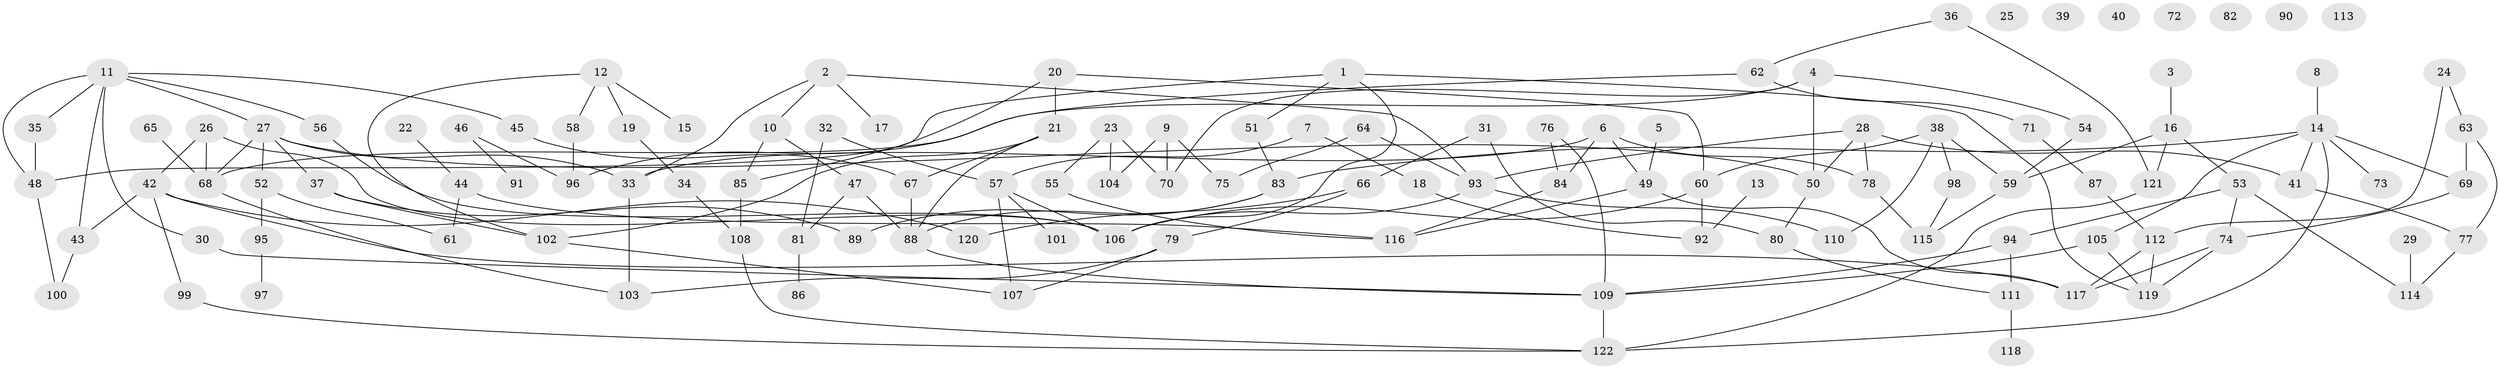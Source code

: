 // coarse degree distribution, {6: 0.10843373493975904, 7: 0.012048192771084338, 1: 0.14457831325301204, 3: 0.21686746987951808, 5: 0.0963855421686747, 2: 0.1927710843373494, 11: 0.012048192771084338, 4: 0.12048192771084337, 8: 0.012048192771084338, 0: 0.08433734939759036}
// Generated by graph-tools (version 1.1) at 2025/41/03/06/25 10:41:24]
// undirected, 122 vertices, 168 edges
graph export_dot {
graph [start="1"]
  node [color=gray90,style=filled];
  1;
  2;
  3;
  4;
  5;
  6;
  7;
  8;
  9;
  10;
  11;
  12;
  13;
  14;
  15;
  16;
  17;
  18;
  19;
  20;
  21;
  22;
  23;
  24;
  25;
  26;
  27;
  28;
  29;
  30;
  31;
  32;
  33;
  34;
  35;
  36;
  37;
  38;
  39;
  40;
  41;
  42;
  43;
  44;
  45;
  46;
  47;
  48;
  49;
  50;
  51;
  52;
  53;
  54;
  55;
  56;
  57;
  58;
  59;
  60;
  61;
  62;
  63;
  64;
  65;
  66;
  67;
  68;
  69;
  70;
  71;
  72;
  73;
  74;
  75;
  76;
  77;
  78;
  79;
  80;
  81;
  82;
  83;
  84;
  85;
  86;
  87;
  88;
  89;
  90;
  91;
  92;
  93;
  94;
  95;
  96;
  97;
  98;
  99;
  100;
  101;
  102;
  103;
  104;
  105;
  106;
  107;
  108;
  109;
  110;
  111;
  112;
  113;
  114;
  115;
  116;
  117;
  118;
  119;
  120;
  121;
  122;
  1 -- 48;
  1 -- 51;
  1 -- 106;
  1 -- 119;
  2 -- 10;
  2 -- 17;
  2 -- 33;
  2 -- 93;
  3 -- 16;
  4 -- 50;
  4 -- 54;
  4 -- 68;
  4 -- 70;
  5 -- 49;
  6 -- 33;
  6 -- 49;
  6 -- 78;
  6 -- 84;
  7 -- 18;
  7 -- 57;
  8 -- 14;
  9 -- 70;
  9 -- 75;
  9 -- 104;
  10 -- 47;
  10 -- 85;
  11 -- 27;
  11 -- 30;
  11 -- 35;
  11 -- 43;
  11 -- 45;
  11 -- 48;
  11 -- 56;
  12 -- 15;
  12 -- 19;
  12 -- 58;
  12 -- 102;
  13 -- 92;
  14 -- 41;
  14 -- 69;
  14 -- 73;
  14 -- 83;
  14 -- 105;
  14 -- 122;
  16 -- 53;
  16 -- 59;
  16 -- 121;
  18 -- 92;
  19 -- 34;
  20 -- 21;
  20 -- 60;
  20 -- 85;
  21 -- 67;
  21 -- 88;
  21 -- 102;
  22 -- 44;
  23 -- 55;
  23 -- 70;
  23 -- 104;
  24 -- 63;
  24 -- 112;
  26 -- 42;
  26 -- 68;
  26 -- 106;
  27 -- 33;
  27 -- 37;
  27 -- 50;
  27 -- 52;
  27 -- 68;
  28 -- 41;
  28 -- 50;
  28 -- 78;
  28 -- 93;
  29 -- 114;
  30 -- 109;
  31 -- 66;
  31 -- 80;
  32 -- 57;
  32 -- 81;
  33 -- 103;
  34 -- 108;
  35 -- 48;
  36 -- 62;
  36 -- 121;
  37 -- 89;
  37 -- 102;
  38 -- 59;
  38 -- 60;
  38 -- 98;
  38 -- 110;
  41 -- 77;
  42 -- 43;
  42 -- 99;
  42 -- 117;
  42 -- 120;
  43 -- 100;
  44 -- 61;
  44 -- 116;
  45 -- 67;
  46 -- 91;
  46 -- 96;
  47 -- 81;
  47 -- 88;
  48 -- 100;
  49 -- 116;
  49 -- 117;
  50 -- 80;
  51 -- 83;
  52 -- 61;
  52 -- 95;
  53 -- 74;
  53 -- 94;
  53 -- 114;
  54 -- 59;
  55 -- 116;
  56 -- 106;
  57 -- 101;
  57 -- 106;
  57 -- 107;
  58 -- 96;
  59 -- 115;
  60 -- 92;
  60 -- 106;
  62 -- 71;
  62 -- 96;
  63 -- 69;
  63 -- 77;
  64 -- 75;
  64 -- 93;
  65 -- 68;
  66 -- 79;
  66 -- 120;
  67 -- 88;
  68 -- 103;
  69 -- 74;
  71 -- 87;
  74 -- 117;
  74 -- 119;
  76 -- 84;
  76 -- 109;
  77 -- 114;
  78 -- 115;
  79 -- 103;
  79 -- 107;
  80 -- 111;
  81 -- 86;
  83 -- 88;
  83 -- 89;
  84 -- 116;
  85 -- 108;
  87 -- 112;
  88 -- 109;
  93 -- 106;
  93 -- 110;
  94 -- 109;
  94 -- 111;
  95 -- 97;
  98 -- 115;
  99 -- 122;
  102 -- 107;
  105 -- 109;
  105 -- 119;
  108 -- 122;
  109 -- 122;
  111 -- 118;
  112 -- 117;
  112 -- 119;
  121 -- 122;
}
